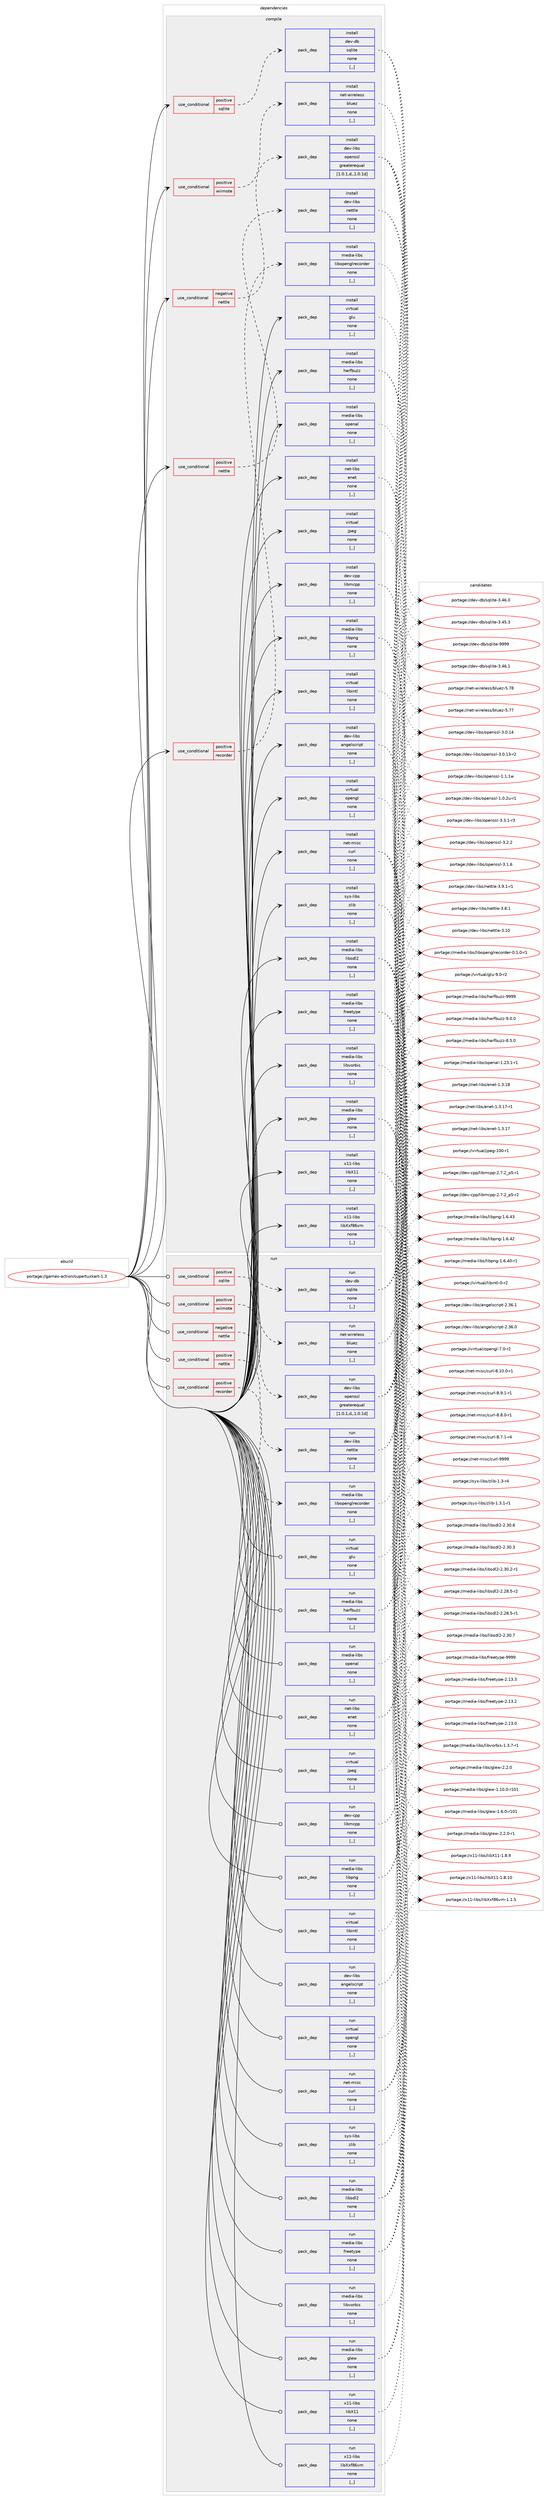 digraph prolog {

# *************
# Graph options
# *************

newrank=true;
concentrate=true;
compound=true;
graph [rankdir=LR,fontname=Helvetica,fontsize=10,ranksep=1.5];#, ranksep=2.5, nodesep=0.2];
edge  [arrowhead=vee];
node  [fontname=Helvetica,fontsize=10];

# **********
# The ebuild
# **********

subgraph cluster_leftcol {
color=gray;
label=<<i>ebuild</i>>;
id [label="portage://games-action/supertuxkart-1.3", color=red, width=4, href="../games-action/supertuxkart-1.3.svg"];
}

# ****************
# The dependencies
# ****************

subgraph cluster_midcol {
color=gray;
label=<<i>dependencies</i>>;
subgraph cluster_compile {
fillcolor="#eeeeee";
style=filled;
label=<<i>compile</i>>;
subgraph cond194283 {
dependency721179 [label=<<TABLE BORDER="0" CELLBORDER="1" CELLSPACING="0" CELLPADDING="4"><TR><TD ROWSPAN="3" CELLPADDING="10">use_conditional</TD></TR><TR><TD>negative</TD></TR><TR><TD>nettle</TD></TR></TABLE>>, shape=none, color=red];
subgraph pack521825 {
dependency721180 [label=<<TABLE BORDER="0" CELLBORDER="1" CELLSPACING="0" CELLPADDING="4" WIDTH="220"><TR><TD ROWSPAN="6" CELLPADDING="30">pack_dep</TD></TR><TR><TD WIDTH="110">install</TD></TR><TR><TD>dev-libs</TD></TR><TR><TD>openssl</TD></TR><TR><TD>greaterequal</TD></TR><TR><TD>[1.0.1,d,,1.0.1d]</TD></TR></TABLE>>, shape=none, color=blue];
}
dependency721179:e -> dependency721180:w [weight=20,style="dashed",arrowhead="vee"];
}
id:e -> dependency721179:w [weight=20,style="solid",arrowhead="vee"];
subgraph cond194284 {
dependency721181 [label=<<TABLE BORDER="0" CELLBORDER="1" CELLSPACING="0" CELLPADDING="4"><TR><TD ROWSPAN="3" CELLPADDING="10">use_conditional</TD></TR><TR><TD>positive</TD></TR><TR><TD>nettle</TD></TR></TABLE>>, shape=none, color=red];
subgraph pack521826 {
dependency721182 [label=<<TABLE BORDER="0" CELLBORDER="1" CELLSPACING="0" CELLPADDING="4" WIDTH="220"><TR><TD ROWSPAN="6" CELLPADDING="30">pack_dep</TD></TR><TR><TD WIDTH="110">install</TD></TR><TR><TD>dev-libs</TD></TR><TR><TD>nettle</TD></TR><TR><TD>none</TD></TR><TR><TD>[,,]</TD></TR></TABLE>>, shape=none, color=blue];
}
dependency721181:e -> dependency721182:w [weight=20,style="dashed",arrowhead="vee"];
}
id:e -> dependency721181:w [weight=20,style="solid",arrowhead="vee"];
subgraph cond194285 {
dependency721183 [label=<<TABLE BORDER="0" CELLBORDER="1" CELLSPACING="0" CELLPADDING="4"><TR><TD ROWSPAN="3" CELLPADDING="10">use_conditional</TD></TR><TR><TD>positive</TD></TR><TR><TD>recorder</TD></TR></TABLE>>, shape=none, color=red];
subgraph pack521827 {
dependency721184 [label=<<TABLE BORDER="0" CELLBORDER="1" CELLSPACING="0" CELLPADDING="4" WIDTH="220"><TR><TD ROWSPAN="6" CELLPADDING="30">pack_dep</TD></TR><TR><TD WIDTH="110">install</TD></TR><TR><TD>media-libs</TD></TR><TR><TD>libopenglrecorder</TD></TR><TR><TD>none</TD></TR><TR><TD>[,,]</TD></TR></TABLE>>, shape=none, color=blue];
}
dependency721183:e -> dependency721184:w [weight=20,style="dashed",arrowhead="vee"];
}
id:e -> dependency721183:w [weight=20,style="solid",arrowhead="vee"];
subgraph cond194286 {
dependency721185 [label=<<TABLE BORDER="0" CELLBORDER="1" CELLSPACING="0" CELLPADDING="4"><TR><TD ROWSPAN="3" CELLPADDING="10">use_conditional</TD></TR><TR><TD>positive</TD></TR><TR><TD>sqlite</TD></TR></TABLE>>, shape=none, color=red];
subgraph pack521828 {
dependency721186 [label=<<TABLE BORDER="0" CELLBORDER="1" CELLSPACING="0" CELLPADDING="4" WIDTH="220"><TR><TD ROWSPAN="6" CELLPADDING="30">pack_dep</TD></TR><TR><TD WIDTH="110">install</TD></TR><TR><TD>dev-db</TD></TR><TR><TD>sqlite</TD></TR><TR><TD>none</TD></TR><TR><TD>[,,]</TD></TR></TABLE>>, shape=none, color=blue];
}
dependency721185:e -> dependency721186:w [weight=20,style="dashed",arrowhead="vee"];
}
id:e -> dependency721185:w [weight=20,style="solid",arrowhead="vee"];
subgraph cond194287 {
dependency721187 [label=<<TABLE BORDER="0" CELLBORDER="1" CELLSPACING="0" CELLPADDING="4"><TR><TD ROWSPAN="3" CELLPADDING="10">use_conditional</TD></TR><TR><TD>positive</TD></TR><TR><TD>wiimote</TD></TR></TABLE>>, shape=none, color=red];
subgraph pack521829 {
dependency721188 [label=<<TABLE BORDER="0" CELLBORDER="1" CELLSPACING="0" CELLPADDING="4" WIDTH="220"><TR><TD ROWSPAN="6" CELLPADDING="30">pack_dep</TD></TR><TR><TD WIDTH="110">install</TD></TR><TR><TD>net-wireless</TD></TR><TR><TD>bluez</TD></TR><TR><TD>none</TD></TR><TR><TD>[,,]</TD></TR></TABLE>>, shape=none, color=blue];
}
dependency721187:e -> dependency721188:w [weight=20,style="dashed",arrowhead="vee"];
}
id:e -> dependency721187:w [weight=20,style="solid",arrowhead="vee"];
subgraph pack521830 {
dependency721189 [label=<<TABLE BORDER="0" CELLBORDER="1" CELLSPACING="0" CELLPADDING="4" WIDTH="220"><TR><TD ROWSPAN="6" CELLPADDING="30">pack_dep</TD></TR><TR><TD WIDTH="110">install</TD></TR><TR><TD>dev-cpp</TD></TR><TR><TD>libmcpp</TD></TR><TR><TD>none</TD></TR><TR><TD>[,,]</TD></TR></TABLE>>, shape=none, color=blue];
}
id:e -> dependency721189:w [weight=20,style="solid",arrowhead="vee"];
subgraph pack521831 {
dependency721190 [label=<<TABLE BORDER="0" CELLBORDER="1" CELLSPACING="0" CELLPADDING="4" WIDTH="220"><TR><TD ROWSPAN="6" CELLPADDING="30">pack_dep</TD></TR><TR><TD WIDTH="110">install</TD></TR><TR><TD>dev-libs</TD></TR><TR><TD>angelscript</TD></TR><TR><TD>none</TD></TR><TR><TD>[,,]</TD></TR></TABLE>>, shape=none, color=blue];
}
id:e -> dependency721190:w [weight=20,style="solid",arrowhead="vee"];
subgraph pack521832 {
dependency721191 [label=<<TABLE BORDER="0" CELLBORDER="1" CELLSPACING="0" CELLPADDING="4" WIDTH="220"><TR><TD ROWSPAN="6" CELLPADDING="30">pack_dep</TD></TR><TR><TD WIDTH="110">install</TD></TR><TR><TD>media-libs</TD></TR><TR><TD>freetype</TD></TR><TR><TD>none</TD></TR><TR><TD>[,,]</TD></TR></TABLE>>, shape=none, color=blue];
}
id:e -> dependency721191:w [weight=20,style="solid",arrowhead="vee"];
subgraph pack521833 {
dependency721192 [label=<<TABLE BORDER="0" CELLBORDER="1" CELLSPACING="0" CELLPADDING="4" WIDTH="220"><TR><TD ROWSPAN="6" CELLPADDING="30">pack_dep</TD></TR><TR><TD WIDTH="110">install</TD></TR><TR><TD>media-libs</TD></TR><TR><TD>glew</TD></TR><TR><TD>none</TD></TR><TR><TD>[,,]</TD></TR></TABLE>>, shape=none, color=blue];
}
id:e -> dependency721192:w [weight=20,style="solid",arrowhead="vee"];
subgraph pack521834 {
dependency721193 [label=<<TABLE BORDER="0" CELLBORDER="1" CELLSPACING="0" CELLPADDING="4" WIDTH="220"><TR><TD ROWSPAN="6" CELLPADDING="30">pack_dep</TD></TR><TR><TD WIDTH="110">install</TD></TR><TR><TD>media-libs</TD></TR><TR><TD>harfbuzz</TD></TR><TR><TD>none</TD></TR><TR><TD>[,,]</TD></TR></TABLE>>, shape=none, color=blue];
}
id:e -> dependency721193:w [weight=20,style="solid",arrowhead="vee"];
subgraph pack521835 {
dependency721194 [label=<<TABLE BORDER="0" CELLBORDER="1" CELLSPACING="0" CELLPADDING="4" WIDTH="220"><TR><TD ROWSPAN="6" CELLPADDING="30">pack_dep</TD></TR><TR><TD WIDTH="110">install</TD></TR><TR><TD>media-libs</TD></TR><TR><TD>libpng</TD></TR><TR><TD>none</TD></TR><TR><TD>[,,]</TD></TR></TABLE>>, shape=none, color=blue];
}
id:e -> dependency721194:w [weight=20,style="solid",arrowhead="vee"];
subgraph pack521836 {
dependency721195 [label=<<TABLE BORDER="0" CELLBORDER="1" CELLSPACING="0" CELLPADDING="4" WIDTH="220"><TR><TD ROWSPAN="6" CELLPADDING="30">pack_dep</TD></TR><TR><TD WIDTH="110">install</TD></TR><TR><TD>media-libs</TD></TR><TR><TD>libsdl2</TD></TR><TR><TD>none</TD></TR><TR><TD>[,,]</TD></TR></TABLE>>, shape=none, color=blue];
}
id:e -> dependency721195:w [weight=20,style="solid",arrowhead="vee"];
subgraph pack521837 {
dependency721196 [label=<<TABLE BORDER="0" CELLBORDER="1" CELLSPACING="0" CELLPADDING="4" WIDTH="220"><TR><TD ROWSPAN="6" CELLPADDING="30">pack_dep</TD></TR><TR><TD WIDTH="110">install</TD></TR><TR><TD>media-libs</TD></TR><TR><TD>libvorbis</TD></TR><TR><TD>none</TD></TR><TR><TD>[,,]</TD></TR></TABLE>>, shape=none, color=blue];
}
id:e -> dependency721196:w [weight=20,style="solid",arrowhead="vee"];
subgraph pack521838 {
dependency721197 [label=<<TABLE BORDER="0" CELLBORDER="1" CELLSPACING="0" CELLPADDING="4" WIDTH="220"><TR><TD ROWSPAN="6" CELLPADDING="30">pack_dep</TD></TR><TR><TD WIDTH="110">install</TD></TR><TR><TD>media-libs</TD></TR><TR><TD>openal</TD></TR><TR><TD>none</TD></TR><TR><TD>[,,]</TD></TR></TABLE>>, shape=none, color=blue];
}
id:e -> dependency721197:w [weight=20,style="solid",arrowhead="vee"];
subgraph pack521839 {
dependency721198 [label=<<TABLE BORDER="0" CELLBORDER="1" CELLSPACING="0" CELLPADDING="4" WIDTH="220"><TR><TD ROWSPAN="6" CELLPADDING="30">pack_dep</TD></TR><TR><TD WIDTH="110">install</TD></TR><TR><TD>net-libs</TD></TR><TR><TD>enet</TD></TR><TR><TD>none</TD></TR><TR><TD>[,,]</TD></TR></TABLE>>, shape=none, color=blue];
}
id:e -> dependency721198:w [weight=20,style="solid",arrowhead="vee"];
subgraph pack521840 {
dependency721199 [label=<<TABLE BORDER="0" CELLBORDER="1" CELLSPACING="0" CELLPADDING="4" WIDTH="220"><TR><TD ROWSPAN="6" CELLPADDING="30">pack_dep</TD></TR><TR><TD WIDTH="110">install</TD></TR><TR><TD>net-misc</TD></TR><TR><TD>curl</TD></TR><TR><TD>none</TD></TR><TR><TD>[,,]</TD></TR></TABLE>>, shape=none, color=blue];
}
id:e -> dependency721199:w [weight=20,style="solid",arrowhead="vee"];
subgraph pack521841 {
dependency721200 [label=<<TABLE BORDER="0" CELLBORDER="1" CELLSPACING="0" CELLPADDING="4" WIDTH="220"><TR><TD ROWSPAN="6" CELLPADDING="30">pack_dep</TD></TR><TR><TD WIDTH="110">install</TD></TR><TR><TD>sys-libs</TD></TR><TR><TD>zlib</TD></TR><TR><TD>none</TD></TR><TR><TD>[,,]</TD></TR></TABLE>>, shape=none, color=blue];
}
id:e -> dependency721200:w [weight=20,style="solid",arrowhead="vee"];
subgraph pack521842 {
dependency721201 [label=<<TABLE BORDER="0" CELLBORDER="1" CELLSPACING="0" CELLPADDING="4" WIDTH="220"><TR><TD ROWSPAN="6" CELLPADDING="30">pack_dep</TD></TR><TR><TD WIDTH="110">install</TD></TR><TR><TD>virtual</TD></TR><TR><TD>glu</TD></TR><TR><TD>none</TD></TR><TR><TD>[,,]</TD></TR></TABLE>>, shape=none, color=blue];
}
id:e -> dependency721201:w [weight=20,style="solid",arrowhead="vee"];
subgraph pack521843 {
dependency721202 [label=<<TABLE BORDER="0" CELLBORDER="1" CELLSPACING="0" CELLPADDING="4" WIDTH="220"><TR><TD ROWSPAN="6" CELLPADDING="30">pack_dep</TD></TR><TR><TD WIDTH="110">install</TD></TR><TR><TD>virtual</TD></TR><TR><TD>jpeg</TD></TR><TR><TD>none</TD></TR><TR><TD>[,,]</TD></TR></TABLE>>, shape=none, color=blue];
}
id:e -> dependency721202:w [weight=20,style="solid",arrowhead="vee"];
subgraph pack521844 {
dependency721203 [label=<<TABLE BORDER="0" CELLBORDER="1" CELLSPACING="0" CELLPADDING="4" WIDTH="220"><TR><TD ROWSPAN="6" CELLPADDING="30">pack_dep</TD></TR><TR><TD WIDTH="110">install</TD></TR><TR><TD>virtual</TD></TR><TR><TD>libintl</TD></TR><TR><TD>none</TD></TR><TR><TD>[,,]</TD></TR></TABLE>>, shape=none, color=blue];
}
id:e -> dependency721203:w [weight=20,style="solid",arrowhead="vee"];
subgraph pack521845 {
dependency721204 [label=<<TABLE BORDER="0" CELLBORDER="1" CELLSPACING="0" CELLPADDING="4" WIDTH="220"><TR><TD ROWSPAN="6" CELLPADDING="30">pack_dep</TD></TR><TR><TD WIDTH="110">install</TD></TR><TR><TD>virtual</TD></TR><TR><TD>opengl</TD></TR><TR><TD>none</TD></TR><TR><TD>[,,]</TD></TR></TABLE>>, shape=none, color=blue];
}
id:e -> dependency721204:w [weight=20,style="solid",arrowhead="vee"];
subgraph pack521846 {
dependency721205 [label=<<TABLE BORDER="0" CELLBORDER="1" CELLSPACING="0" CELLPADDING="4" WIDTH="220"><TR><TD ROWSPAN="6" CELLPADDING="30">pack_dep</TD></TR><TR><TD WIDTH="110">install</TD></TR><TR><TD>x11-libs</TD></TR><TR><TD>libX11</TD></TR><TR><TD>none</TD></TR><TR><TD>[,,]</TD></TR></TABLE>>, shape=none, color=blue];
}
id:e -> dependency721205:w [weight=20,style="solid",arrowhead="vee"];
subgraph pack521847 {
dependency721206 [label=<<TABLE BORDER="0" CELLBORDER="1" CELLSPACING="0" CELLPADDING="4" WIDTH="220"><TR><TD ROWSPAN="6" CELLPADDING="30">pack_dep</TD></TR><TR><TD WIDTH="110">install</TD></TR><TR><TD>x11-libs</TD></TR><TR><TD>libXxf86vm</TD></TR><TR><TD>none</TD></TR><TR><TD>[,,]</TD></TR></TABLE>>, shape=none, color=blue];
}
id:e -> dependency721206:w [weight=20,style="solid",arrowhead="vee"];
}
subgraph cluster_compileandrun {
fillcolor="#eeeeee";
style=filled;
label=<<i>compile and run</i>>;
}
subgraph cluster_run {
fillcolor="#eeeeee";
style=filled;
label=<<i>run</i>>;
subgraph cond194288 {
dependency721207 [label=<<TABLE BORDER="0" CELLBORDER="1" CELLSPACING="0" CELLPADDING="4"><TR><TD ROWSPAN="3" CELLPADDING="10">use_conditional</TD></TR><TR><TD>negative</TD></TR><TR><TD>nettle</TD></TR></TABLE>>, shape=none, color=red];
subgraph pack521848 {
dependency721208 [label=<<TABLE BORDER="0" CELLBORDER="1" CELLSPACING="0" CELLPADDING="4" WIDTH="220"><TR><TD ROWSPAN="6" CELLPADDING="30">pack_dep</TD></TR><TR><TD WIDTH="110">run</TD></TR><TR><TD>dev-libs</TD></TR><TR><TD>openssl</TD></TR><TR><TD>greaterequal</TD></TR><TR><TD>[1.0.1,d,,1.0.1d]</TD></TR></TABLE>>, shape=none, color=blue];
}
dependency721207:e -> dependency721208:w [weight=20,style="dashed",arrowhead="vee"];
}
id:e -> dependency721207:w [weight=20,style="solid",arrowhead="odot"];
subgraph cond194289 {
dependency721209 [label=<<TABLE BORDER="0" CELLBORDER="1" CELLSPACING="0" CELLPADDING="4"><TR><TD ROWSPAN="3" CELLPADDING="10">use_conditional</TD></TR><TR><TD>positive</TD></TR><TR><TD>nettle</TD></TR></TABLE>>, shape=none, color=red];
subgraph pack521849 {
dependency721210 [label=<<TABLE BORDER="0" CELLBORDER="1" CELLSPACING="0" CELLPADDING="4" WIDTH="220"><TR><TD ROWSPAN="6" CELLPADDING="30">pack_dep</TD></TR><TR><TD WIDTH="110">run</TD></TR><TR><TD>dev-libs</TD></TR><TR><TD>nettle</TD></TR><TR><TD>none</TD></TR><TR><TD>[,,]</TD></TR></TABLE>>, shape=none, color=blue];
}
dependency721209:e -> dependency721210:w [weight=20,style="dashed",arrowhead="vee"];
}
id:e -> dependency721209:w [weight=20,style="solid",arrowhead="odot"];
subgraph cond194290 {
dependency721211 [label=<<TABLE BORDER="0" CELLBORDER="1" CELLSPACING="0" CELLPADDING="4"><TR><TD ROWSPAN="3" CELLPADDING="10">use_conditional</TD></TR><TR><TD>positive</TD></TR><TR><TD>recorder</TD></TR></TABLE>>, shape=none, color=red];
subgraph pack521850 {
dependency721212 [label=<<TABLE BORDER="0" CELLBORDER="1" CELLSPACING="0" CELLPADDING="4" WIDTH="220"><TR><TD ROWSPAN="6" CELLPADDING="30">pack_dep</TD></TR><TR><TD WIDTH="110">run</TD></TR><TR><TD>media-libs</TD></TR><TR><TD>libopenglrecorder</TD></TR><TR><TD>none</TD></TR><TR><TD>[,,]</TD></TR></TABLE>>, shape=none, color=blue];
}
dependency721211:e -> dependency721212:w [weight=20,style="dashed",arrowhead="vee"];
}
id:e -> dependency721211:w [weight=20,style="solid",arrowhead="odot"];
subgraph cond194291 {
dependency721213 [label=<<TABLE BORDER="0" CELLBORDER="1" CELLSPACING="0" CELLPADDING="4"><TR><TD ROWSPAN="3" CELLPADDING="10">use_conditional</TD></TR><TR><TD>positive</TD></TR><TR><TD>sqlite</TD></TR></TABLE>>, shape=none, color=red];
subgraph pack521851 {
dependency721214 [label=<<TABLE BORDER="0" CELLBORDER="1" CELLSPACING="0" CELLPADDING="4" WIDTH="220"><TR><TD ROWSPAN="6" CELLPADDING="30">pack_dep</TD></TR><TR><TD WIDTH="110">run</TD></TR><TR><TD>dev-db</TD></TR><TR><TD>sqlite</TD></TR><TR><TD>none</TD></TR><TR><TD>[,,]</TD></TR></TABLE>>, shape=none, color=blue];
}
dependency721213:e -> dependency721214:w [weight=20,style="dashed",arrowhead="vee"];
}
id:e -> dependency721213:w [weight=20,style="solid",arrowhead="odot"];
subgraph cond194292 {
dependency721215 [label=<<TABLE BORDER="0" CELLBORDER="1" CELLSPACING="0" CELLPADDING="4"><TR><TD ROWSPAN="3" CELLPADDING="10">use_conditional</TD></TR><TR><TD>positive</TD></TR><TR><TD>wiimote</TD></TR></TABLE>>, shape=none, color=red];
subgraph pack521852 {
dependency721216 [label=<<TABLE BORDER="0" CELLBORDER="1" CELLSPACING="0" CELLPADDING="4" WIDTH="220"><TR><TD ROWSPAN="6" CELLPADDING="30">pack_dep</TD></TR><TR><TD WIDTH="110">run</TD></TR><TR><TD>net-wireless</TD></TR><TR><TD>bluez</TD></TR><TR><TD>none</TD></TR><TR><TD>[,,]</TD></TR></TABLE>>, shape=none, color=blue];
}
dependency721215:e -> dependency721216:w [weight=20,style="dashed",arrowhead="vee"];
}
id:e -> dependency721215:w [weight=20,style="solid",arrowhead="odot"];
subgraph pack521853 {
dependency721217 [label=<<TABLE BORDER="0" CELLBORDER="1" CELLSPACING="0" CELLPADDING="4" WIDTH="220"><TR><TD ROWSPAN="6" CELLPADDING="30">pack_dep</TD></TR><TR><TD WIDTH="110">run</TD></TR><TR><TD>dev-cpp</TD></TR><TR><TD>libmcpp</TD></TR><TR><TD>none</TD></TR><TR><TD>[,,]</TD></TR></TABLE>>, shape=none, color=blue];
}
id:e -> dependency721217:w [weight=20,style="solid",arrowhead="odot"];
subgraph pack521854 {
dependency721218 [label=<<TABLE BORDER="0" CELLBORDER="1" CELLSPACING="0" CELLPADDING="4" WIDTH="220"><TR><TD ROWSPAN="6" CELLPADDING="30">pack_dep</TD></TR><TR><TD WIDTH="110">run</TD></TR><TR><TD>dev-libs</TD></TR><TR><TD>angelscript</TD></TR><TR><TD>none</TD></TR><TR><TD>[,,]</TD></TR></TABLE>>, shape=none, color=blue];
}
id:e -> dependency721218:w [weight=20,style="solid",arrowhead="odot"];
subgraph pack521855 {
dependency721219 [label=<<TABLE BORDER="0" CELLBORDER="1" CELLSPACING="0" CELLPADDING="4" WIDTH="220"><TR><TD ROWSPAN="6" CELLPADDING="30">pack_dep</TD></TR><TR><TD WIDTH="110">run</TD></TR><TR><TD>media-libs</TD></TR><TR><TD>freetype</TD></TR><TR><TD>none</TD></TR><TR><TD>[,,]</TD></TR></TABLE>>, shape=none, color=blue];
}
id:e -> dependency721219:w [weight=20,style="solid",arrowhead="odot"];
subgraph pack521856 {
dependency721220 [label=<<TABLE BORDER="0" CELLBORDER="1" CELLSPACING="0" CELLPADDING="4" WIDTH="220"><TR><TD ROWSPAN="6" CELLPADDING="30">pack_dep</TD></TR><TR><TD WIDTH="110">run</TD></TR><TR><TD>media-libs</TD></TR><TR><TD>glew</TD></TR><TR><TD>none</TD></TR><TR><TD>[,,]</TD></TR></TABLE>>, shape=none, color=blue];
}
id:e -> dependency721220:w [weight=20,style="solid",arrowhead="odot"];
subgraph pack521857 {
dependency721221 [label=<<TABLE BORDER="0" CELLBORDER="1" CELLSPACING="0" CELLPADDING="4" WIDTH="220"><TR><TD ROWSPAN="6" CELLPADDING="30">pack_dep</TD></TR><TR><TD WIDTH="110">run</TD></TR><TR><TD>media-libs</TD></TR><TR><TD>harfbuzz</TD></TR><TR><TD>none</TD></TR><TR><TD>[,,]</TD></TR></TABLE>>, shape=none, color=blue];
}
id:e -> dependency721221:w [weight=20,style="solid",arrowhead="odot"];
subgraph pack521858 {
dependency721222 [label=<<TABLE BORDER="0" CELLBORDER="1" CELLSPACING="0" CELLPADDING="4" WIDTH="220"><TR><TD ROWSPAN="6" CELLPADDING="30">pack_dep</TD></TR><TR><TD WIDTH="110">run</TD></TR><TR><TD>media-libs</TD></TR><TR><TD>libpng</TD></TR><TR><TD>none</TD></TR><TR><TD>[,,]</TD></TR></TABLE>>, shape=none, color=blue];
}
id:e -> dependency721222:w [weight=20,style="solid",arrowhead="odot"];
subgraph pack521859 {
dependency721223 [label=<<TABLE BORDER="0" CELLBORDER="1" CELLSPACING="0" CELLPADDING="4" WIDTH="220"><TR><TD ROWSPAN="6" CELLPADDING="30">pack_dep</TD></TR><TR><TD WIDTH="110">run</TD></TR><TR><TD>media-libs</TD></TR><TR><TD>libsdl2</TD></TR><TR><TD>none</TD></TR><TR><TD>[,,]</TD></TR></TABLE>>, shape=none, color=blue];
}
id:e -> dependency721223:w [weight=20,style="solid",arrowhead="odot"];
subgraph pack521860 {
dependency721224 [label=<<TABLE BORDER="0" CELLBORDER="1" CELLSPACING="0" CELLPADDING="4" WIDTH="220"><TR><TD ROWSPAN="6" CELLPADDING="30">pack_dep</TD></TR><TR><TD WIDTH="110">run</TD></TR><TR><TD>media-libs</TD></TR><TR><TD>libvorbis</TD></TR><TR><TD>none</TD></TR><TR><TD>[,,]</TD></TR></TABLE>>, shape=none, color=blue];
}
id:e -> dependency721224:w [weight=20,style="solid",arrowhead="odot"];
subgraph pack521861 {
dependency721225 [label=<<TABLE BORDER="0" CELLBORDER="1" CELLSPACING="0" CELLPADDING="4" WIDTH="220"><TR><TD ROWSPAN="6" CELLPADDING="30">pack_dep</TD></TR><TR><TD WIDTH="110">run</TD></TR><TR><TD>media-libs</TD></TR><TR><TD>openal</TD></TR><TR><TD>none</TD></TR><TR><TD>[,,]</TD></TR></TABLE>>, shape=none, color=blue];
}
id:e -> dependency721225:w [weight=20,style="solid",arrowhead="odot"];
subgraph pack521862 {
dependency721226 [label=<<TABLE BORDER="0" CELLBORDER="1" CELLSPACING="0" CELLPADDING="4" WIDTH="220"><TR><TD ROWSPAN="6" CELLPADDING="30">pack_dep</TD></TR><TR><TD WIDTH="110">run</TD></TR><TR><TD>net-libs</TD></TR><TR><TD>enet</TD></TR><TR><TD>none</TD></TR><TR><TD>[,,]</TD></TR></TABLE>>, shape=none, color=blue];
}
id:e -> dependency721226:w [weight=20,style="solid",arrowhead="odot"];
subgraph pack521863 {
dependency721227 [label=<<TABLE BORDER="0" CELLBORDER="1" CELLSPACING="0" CELLPADDING="4" WIDTH="220"><TR><TD ROWSPAN="6" CELLPADDING="30">pack_dep</TD></TR><TR><TD WIDTH="110">run</TD></TR><TR><TD>net-misc</TD></TR><TR><TD>curl</TD></TR><TR><TD>none</TD></TR><TR><TD>[,,]</TD></TR></TABLE>>, shape=none, color=blue];
}
id:e -> dependency721227:w [weight=20,style="solid",arrowhead="odot"];
subgraph pack521864 {
dependency721228 [label=<<TABLE BORDER="0" CELLBORDER="1" CELLSPACING="0" CELLPADDING="4" WIDTH="220"><TR><TD ROWSPAN="6" CELLPADDING="30">pack_dep</TD></TR><TR><TD WIDTH="110">run</TD></TR><TR><TD>sys-libs</TD></TR><TR><TD>zlib</TD></TR><TR><TD>none</TD></TR><TR><TD>[,,]</TD></TR></TABLE>>, shape=none, color=blue];
}
id:e -> dependency721228:w [weight=20,style="solid",arrowhead="odot"];
subgraph pack521865 {
dependency721229 [label=<<TABLE BORDER="0" CELLBORDER="1" CELLSPACING="0" CELLPADDING="4" WIDTH="220"><TR><TD ROWSPAN="6" CELLPADDING="30">pack_dep</TD></TR><TR><TD WIDTH="110">run</TD></TR><TR><TD>virtual</TD></TR><TR><TD>glu</TD></TR><TR><TD>none</TD></TR><TR><TD>[,,]</TD></TR></TABLE>>, shape=none, color=blue];
}
id:e -> dependency721229:w [weight=20,style="solid",arrowhead="odot"];
subgraph pack521866 {
dependency721230 [label=<<TABLE BORDER="0" CELLBORDER="1" CELLSPACING="0" CELLPADDING="4" WIDTH="220"><TR><TD ROWSPAN="6" CELLPADDING="30">pack_dep</TD></TR><TR><TD WIDTH="110">run</TD></TR><TR><TD>virtual</TD></TR><TR><TD>jpeg</TD></TR><TR><TD>none</TD></TR><TR><TD>[,,]</TD></TR></TABLE>>, shape=none, color=blue];
}
id:e -> dependency721230:w [weight=20,style="solid",arrowhead="odot"];
subgraph pack521867 {
dependency721231 [label=<<TABLE BORDER="0" CELLBORDER="1" CELLSPACING="0" CELLPADDING="4" WIDTH="220"><TR><TD ROWSPAN="6" CELLPADDING="30">pack_dep</TD></TR><TR><TD WIDTH="110">run</TD></TR><TR><TD>virtual</TD></TR><TR><TD>libintl</TD></TR><TR><TD>none</TD></TR><TR><TD>[,,]</TD></TR></TABLE>>, shape=none, color=blue];
}
id:e -> dependency721231:w [weight=20,style="solid",arrowhead="odot"];
subgraph pack521868 {
dependency721232 [label=<<TABLE BORDER="0" CELLBORDER="1" CELLSPACING="0" CELLPADDING="4" WIDTH="220"><TR><TD ROWSPAN="6" CELLPADDING="30">pack_dep</TD></TR><TR><TD WIDTH="110">run</TD></TR><TR><TD>virtual</TD></TR><TR><TD>opengl</TD></TR><TR><TD>none</TD></TR><TR><TD>[,,]</TD></TR></TABLE>>, shape=none, color=blue];
}
id:e -> dependency721232:w [weight=20,style="solid",arrowhead="odot"];
subgraph pack521869 {
dependency721233 [label=<<TABLE BORDER="0" CELLBORDER="1" CELLSPACING="0" CELLPADDING="4" WIDTH="220"><TR><TD ROWSPAN="6" CELLPADDING="30">pack_dep</TD></TR><TR><TD WIDTH="110">run</TD></TR><TR><TD>x11-libs</TD></TR><TR><TD>libX11</TD></TR><TR><TD>none</TD></TR><TR><TD>[,,]</TD></TR></TABLE>>, shape=none, color=blue];
}
id:e -> dependency721233:w [weight=20,style="solid",arrowhead="odot"];
subgraph pack521870 {
dependency721234 [label=<<TABLE BORDER="0" CELLBORDER="1" CELLSPACING="0" CELLPADDING="4" WIDTH="220"><TR><TD ROWSPAN="6" CELLPADDING="30">pack_dep</TD></TR><TR><TD WIDTH="110">run</TD></TR><TR><TD>x11-libs</TD></TR><TR><TD>libXxf86vm</TD></TR><TR><TD>none</TD></TR><TR><TD>[,,]</TD></TR></TABLE>>, shape=none, color=blue];
}
id:e -> dependency721234:w [weight=20,style="solid",arrowhead="odot"];
}
}

# **************
# The candidates
# **************

subgraph cluster_choices {
rank=same;
color=gray;
label=<<i>candidates</i>>;

subgraph choice521825 {
color=black;
nodesep=1;
choice1001011184510810598115471111121011101151151084551465146494511451 [label="portage://dev-libs/openssl-3.3.1-r3", color=red, width=4,href="../dev-libs/openssl-3.3.1-r3.svg"];
choice100101118451081059811547111112101110115115108455146504650 [label="portage://dev-libs/openssl-3.2.2", color=red, width=4,href="../dev-libs/openssl-3.2.2.svg"];
choice100101118451081059811547111112101110115115108455146494654 [label="portage://dev-libs/openssl-3.1.6", color=red, width=4,href="../dev-libs/openssl-3.1.6.svg"];
choice10010111845108105981154711111210111011511510845514648464952 [label="portage://dev-libs/openssl-3.0.14", color=red, width=4,href="../dev-libs/openssl-3.0.14.svg"];
choice100101118451081059811547111112101110115115108455146484649514511450 [label="portage://dev-libs/openssl-3.0.13-r2", color=red, width=4,href="../dev-libs/openssl-3.0.13-r2.svg"];
choice100101118451081059811547111112101110115115108454946494649119 [label="portage://dev-libs/openssl-1.1.1w", color=red, width=4,href="../dev-libs/openssl-1.1.1w.svg"];
choice1001011184510810598115471111121011101151151084549464846501174511449 [label="portage://dev-libs/openssl-1.0.2u-r1", color=red, width=4,href="../dev-libs/openssl-1.0.2u-r1.svg"];
dependency721180:e -> choice1001011184510810598115471111121011101151151084551465146494511451:w [style=dotted,weight="100"];
dependency721180:e -> choice100101118451081059811547111112101110115115108455146504650:w [style=dotted,weight="100"];
dependency721180:e -> choice100101118451081059811547111112101110115115108455146494654:w [style=dotted,weight="100"];
dependency721180:e -> choice10010111845108105981154711111210111011511510845514648464952:w [style=dotted,weight="100"];
dependency721180:e -> choice100101118451081059811547111112101110115115108455146484649514511450:w [style=dotted,weight="100"];
dependency721180:e -> choice100101118451081059811547111112101110115115108454946494649119:w [style=dotted,weight="100"];
dependency721180:e -> choice1001011184510810598115471111121011101151151084549464846501174511449:w [style=dotted,weight="100"];
}
subgraph choice521826 {
color=black;
nodesep=1;
choice1001011184510810598115471101011161161081014551464948 [label="portage://dev-libs/nettle-3.10", color=red, width=4,href="../dev-libs/nettle-3.10.svg"];
choice1001011184510810598115471101011161161081014551465746494511449 [label="portage://dev-libs/nettle-3.9.1-r1", color=red, width=4,href="../dev-libs/nettle-3.9.1-r1.svg"];
choice100101118451081059811547110101116116108101455146564649 [label="portage://dev-libs/nettle-3.8.1", color=red, width=4,href="../dev-libs/nettle-3.8.1.svg"];
dependency721182:e -> choice1001011184510810598115471101011161161081014551464948:w [style=dotted,weight="100"];
dependency721182:e -> choice1001011184510810598115471101011161161081014551465746494511449:w [style=dotted,weight="100"];
dependency721182:e -> choice100101118451081059811547110101116116108101455146564649:w [style=dotted,weight="100"];
}
subgraph choice521827 {
color=black;
nodesep=1;
choice1091011001059745108105981154710810598111112101110103108114101991111141001011144548464946484511449 [label="portage://media-libs/libopenglrecorder-0.1.0-r1", color=red, width=4,href="../media-libs/libopenglrecorder-0.1.0-r1.svg"];
dependency721184:e -> choice1091011001059745108105981154710810598111112101110103108114101991111141001011144548464946484511449:w [style=dotted,weight="100"];
}
subgraph choice521828 {
color=black;
nodesep=1;
choice1001011184510098471151131081051161014557575757 [label="portage://dev-db/sqlite-9999", color=red, width=4,href="../dev-db/sqlite-9999.svg"];
choice10010111845100984711511310810511610145514652544649 [label="portage://dev-db/sqlite-3.46.1", color=red, width=4,href="../dev-db/sqlite-3.46.1.svg"];
choice10010111845100984711511310810511610145514652544648 [label="portage://dev-db/sqlite-3.46.0", color=red, width=4,href="../dev-db/sqlite-3.46.0.svg"];
choice10010111845100984711511310810511610145514652534651 [label="portage://dev-db/sqlite-3.45.3", color=red, width=4,href="../dev-db/sqlite-3.45.3.svg"];
dependency721186:e -> choice1001011184510098471151131081051161014557575757:w [style=dotted,weight="100"];
dependency721186:e -> choice10010111845100984711511310810511610145514652544649:w [style=dotted,weight="100"];
dependency721186:e -> choice10010111845100984711511310810511610145514652544648:w [style=dotted,weight="100"];
dependency721186:e -> choice10010111845100984711511310810511610145514652534651:w [style=dotted,weight="100"];
}
subgraph choice521829 {
color=black;
nodesep=1;
choice1101011164511910511410110810111511547981081171011224553465556 [label="portage://net-wireless/bluez-5.78", color=red, width=4,href="../net-wireless/bluez-5.78.svg"];
choice1101011164511910511410110810111511547981081171011224553465555 [label="portage://net-wireless/bluez-5.77", color=red, width=4,href="../net-wireless/bluez-5.77.svg"];
dependency721188:e -> choice1101011164511910511410110810111511547981081171011224553465556:w [style=dotted,weight="100"];
dependency721188:e -> choice1101011164511910511410110810111511547981081171011224553465555:w [style=dotted,weight="100"];
}
subgraph choice521830 {
color=black;
nodesep=1;
choice100101118459911211247108105981099911211245504655465095112534511450 [label="portage://dev-cpp/libmcpp-2.7.2_p5-r2", color=red, width=4,href="../dev-cpp/libmcpp-2.7.2_p5-r2.svg"];
choice100101118459911211247108105981099911211245504655465095112534511449 [label="portage://dev-cpp/libmcpp-2.7.2_p5-r1", color=red, width=4,href="../dev-cpp/libmcpp-2.7.2_p5-r1.svg"];
dependency721189:e -> choice100101118459911211247108105981099911211245504655465095112534511450:w [style=dotted,weight="100"];
dependency721189:e -> choice100101118459911211247108105981099911211245504655465095112534511449:w [style=dotted,weight="100"];
}
subgraph choice521831 {
color=black;
nodesep=1;
choice100101118451081059811547971101031011081159911410511211645504651544649 [label="portage://dev-libs/angelscript-2.36.1", color=red, width=4,href="../dev-libs/angelscript-2.36.1.svg"];
choice100101118451081059811547971101031011081159911410511211645504651544648 [label="portage://dev-libs/angelscript-2.36.0", color=red, width=4,href="../dev-libs/angelscript-2.36.0.svg"];
dependency721190:e -> choice100101118451081059811547971101031011081159911410511211645504651544649:w [style=dotted,weight="100"];
dependency721190:e -> choice100101118451081059811547971101031011081159911410511211645504651544648:w [style=dotted,weight="100"];
}
subgraph choice521832 {
color=black;
nodesep=1;
choice109101100105974510810598115471021141011011161211121014557575757 [label="portage://media-libs/freetype-9999", color=red, width=4,href="../media-libs/freetype-9999.svg"];
choice1091011001059745108105981154710211410110111612111210145504649514651 [label="portage://media-libs/freetype-2.13.3", color=red, width=4,href="../media-libs/freetype-2.13.3.svg"];
choice1091011001059745108105981154710211410110111612111210145504649514650 [label="portage://media-libs/freetype-2.13.2", color=red, width=4,href="../media-libs/freetype-2.13.2.svg"];
choice1091011001059745108105981154710211410110111612111210145504649514648 [label="portage://media-libs/freetype-2.13.0", color=red, width=4,href="../media-libs/freetype-2.13.0.svg"];
dependency721191:e -> choice109101100105974510810598115471021141011011161211121014557575757:w [style=dotted,weight="100"];
dependency721191:e -> choice1091011001059745108105981154710211410110111612111210145504649514651:w [style=dotted,weight="100"];
dependency721191:e -> choice1091011001059745108105981154710211410110111612111210145504649514650:w [style=dotted,weight="100"];
dependency721191:e -> choice1091011001059745108105981154710211410110111612111210145504649514648:w [style=dotted,weight="100"];
}
subgraph choice521833 {
color=black;
nodesep=1;
choice109101100105974510810598115471031081011194550465046484511449 [label="portage://media-libs/glew-2.2.0-r1", color=red, width=4,href="../media-libs/glew-2.2.0-r1.svg"];
choice10910110010597451081059811547103108101119455046504648 [label="portage://media-libs/glew-2.2.0", color=red, width=4,href="../media-libs/glew-2.2.0.svg"];
choice109101100105974510810598115471031081011194549464948464845114494849 [label="portage://media-libs/glew-1.10.0-r101", color=red, width=4,href="../media-libs/glew-1.10.0-r101.svg"];
choice1091011001059745108105981154710310810111945494654464845114494849 [label="portage://media-libs/glew-1.6.0-r101", color=red, width=4,href="../media-libs/glew-1.6.0-r101.svg"];
dependency721192:e -> choice109101100105974510810598115471031081011194550465046484511449:w [style=dotted,weight="100"];
dependency721192:e -> choice10910110010597451081059811547103108101119455046504648:w [style=dotted,weight="100"];
dependency721192:e -> choice109101100105974510810598115471031081011194549464948464845114494849:w [style=dotted,weight="100"];
dependency721192:e -> choice1091011001059745108105981154710310810111945494654464845114494849:w [style=dotted,weight="100"];
}
subgraph choice521834 {
color=black;
nodesep=1;
choice1091011001059745108105981154710497114102981171221224557575757 [label="portage://media-libs/harfbuzz-9999", color=red, width=4,href="../media-libs/harfbuzz-9999.svg"];
choice109101100105974510810598115471049711410298117122122455746484648 [label="portage://media-libs/harfbuzz-9.0.0", color=red, width=4,href="../media-libs/harfbuzz-9.0.0.svg"];
choice109101100105974510810598115471049711410298117122122455646534648 [label="portage://media-libs/harfbuzz-8.5.0", color=red, width=4,href="../media-libs/harfbuzz-8.5.0.svg"];
dependency721193:e -> choice1091011001059745108105981154710497114102981171221224557575757:w [style=dotted,weight="100"];
dependency721193:e -> choice109101100105974510810598115471049711410298117122122455746484648:w [style=dotted,weight="100"];
dependency721193:e -> choice109101100105974510810598115471049711410298117122122455646534648:w [style=dotted,weight="100"];
}
subgraph choice521835 {
color=black;
nodesep=1;
choice109101100105974510810598115471081059811211010345494654465251 [label="portage://media-libs/libpng-1.6.43", color=red, width=4,href="../media-libs/libpng-1.6.43.svg"];
choice109101100105974510810598115471081059811211010345494654465250 [label="portage://media-libs/libpng-1.6.42", color=red, width=4,href="../media-libs/libpng-1.6.42.svg"];
choice1091011001059745108105981154710810598112110103454946544652484511449 [label="portage://media-libs/libpng-1.6.40-r1", color=red, width=4,href="../media-libs/libpng-1.6.40-r1.svg"];
dependency721194:e -> choice109101100105974510810598115471081059811211010345494654465251:w [style=dotted,weight="100"];
dependency721194:e -> choice109101100105974510810598115471081059811211010345494654465250:w [style=dotted,weight="100"];
dependency721194:e -> choice1091011001059745108105981154710810598112110103454946544652484511449:w [style=dotted,weight="100"];
}
subgraph choice521836 {
color=black;
nodesep=1;
choice10910110010597451081059811547108105981151001085045504651484655 [label="portage://media-libs/libsdl2-2.30.7", color=red, width=4,href="../media-libs/libsdl2-2.30.7.svg"];
choice10910110010597451081059811547108105981151001085045504651484654 [label="portage://media-libs/libsdl2-2.30.6", color=red, width=4,href="../media-libs/libsdl2-2.30.6.svg"];
choice10910110010597451081059811547108105981151001085045504651484651 [label="portage://media-libs/libsdl2-2.30.3", color=red, width=4,href="../media-libs/libsdl2-2.30.3.svg"];
choice109101100105974510810598115471081059811510010850455046514846504511449 [label="portage://media-libs/libsdl2-2.30.2-r1", color=red, width=4,href="../media-libs/libsdl2-2.30.2-r1.svg"];
choice109101100105974510810598115471081059811510010850455046505646534511450 [label="portage://media-libs/libsdl2-2.28.5-r2", color=red, width=4,href="../media-libs/libsdl2-2.28.5-r2.svg"];
choice109101100105974510810598115471081059811510010850455046505646534511449 [label="portage://media-libs/libsdl2-2.28.5-r1", color=red, width=4,href="../media-libs/libsdl2-2.28.5-r1.svg"];
dependency721195:e -> choice10910110010597451081059811547108105981151001085045504651484655:w [style=dotted,weight="100"];
dependency721195:e -> choice10910110010597451081059811547108105981151001085045504651484654:w [style=dotted,weight="100"];
dependency721195:e -> choice10910110010597451081059811547108105981151001085045504651484651:w [style=dotted,weight="100"];
dependency721195:e -> choice109101100105974510810598115471081059811510010850455046514846504511449:w [style=dotted,weight="100"];
dependency721195:e -> choice109101100105974510810598115471081059811510010850455046505646534511450:w [style=dotted,weight="100"];
dependency721195:e -> choice109101100105974510810598115471081059811510010850455046505646534511449:w [style=dotted,weight="100"];
}
subgraph choice521837 {
color=black;
nodesep=1;
choice1091011001059745108105981154710810598118111114981051154549465146554511449 [label="portage://media-libs/libvorbis-1.3.7-r1", color=red, width=4,href="../media-libs/libvorbis-1.3.7-r1.svg"];
dependency721196:e -> choice1091011001059745108105981154710810598118111114981051154549465146554511449:w [style=dotted,weight="100"];
}
subgraph choice521838 {
color=black;
nodesep=1;
choice1091011001059745108105981154711111210111097108454946505146494511449 [label="portage://media-libs/openal-1.23.1-r1", color=red, width=4,href="../media-libs/openal-1.23.1-r1.svg"];
dependency721197:e -> choice1091011001059745108105981154711111210111097108454946505146494511449:w [style=dotted,weight="100"];
}
subgraph choice521839 {
color=black;
nodesep=1;
choice11010111645108105981154710111010111645494651464956 [label="portage://net-libs/enet-1.3.18", color=red, width=4,href="../net-libs/enet-1.3.18.svg"];
choice110101116451081059811547101110101116454946514649554511449 [label="portage://net-libs/enet-1.3.17-r1", color=red, width=4,href="../net-libs/enet-1.3.17-r1.svg"];
choice11010111645108105981154710111010111645494651464955 [label="portage://net-libs/enet-1.3.17", color=red, width=4,href="../net-libs/enet-1.3.17.svg"];
dependency721198:e -> choice11010111645108105981154710111010111645494651464956:w [style=dotted,weight="100"];
dependency721198:e -> choice110101116451081059811547101110101116454946514649554511449:w [style=dotted,weight="100"];
dependency721198:e -> choice11010111645108105981154710111010111645494651464955:w [style=dotted,weight="100"];
}
subgraph choice521840 {
color=black;
nodesep=1;
choice110101116451091051159947991171141084557575757 [label="portage://net-misc/curl-9999", color=red, width=4,href="../net-misc/curl-9999.svg"];
choice11010111645109105115994799117114108455646494846484511449 [label="portage://net-misc/curl-8.10.0-r1", color=red, width=4,href="../net-misc/curl-8.10.0-r1.svg"];
choice110101116451091051159947991171141084556465746494511449 [label="portage://net-misc/curl-8.9.1-r1", color=red, width=4,href="../net-misc/curl-8.9.1-r1.svg"];
choice110101116451091051159947991171141084556465646484511449 [label="portage://net-misc/curl-8.8.0-r1", color=red, width=4,href="../net-misc/curl-8.8.0-r1.svg"];
choice110101116451091051159947991171141084556465546494511452 [label="portage://net-misc/curl-8.7.1-r4", color=red, width=4,href="../net-misc/curl-8.7.1-r4.svg"];
dependency721199:e -> choice110101116451091051159947991171141084557575757:w [style=dotted,weight="100"];
dependency721199:e -> choice11010111645109105115994799117114108455646494846484511449:w [style=dotted,weight="100"];
dependency721199:e -> choice110101116451091051159947991171141084556465746494511449:w [style=dotted,weight="100"];
dependency721199:e -> choice110101116451091051159947991171141084556465646484511449:w [style=dotted,weight="100"];
dependency721199:e -> choice110101116451091051159947991171141084556465546494511452:w [style=dotted,weight="100"];
}
subgraph choice521841 {
color=black;
nodesep=1;
choice115121115451081059811547122108105984549465146494511449 [label="portage://sys-libs/zlib-1.3.1-r1", color=red, width=4,href="../sys-libs/zlib-1.3.1-r1.svg"];
choice11512111545108105981154712210810598454946514511452 [label="portage://sys-libs/zlib-1.3-r4", color=red, width=4,href="../sys-libs/zlib-1.3-r4.svg"];
dependency721200:e -> choice115121115451081059811547122108105984549465146494511449:w [style=dotted,weight="100"];
dependency721200:e -> choice11512111545108105981154712210810598454946514511452:w [style=dotted,weight="100"];
}
subgraph choice521842 {
color=black;
nodesep=1;
choice1181051141161179710847103108117455746484511450 [label="portage://virtual/glu-9.0-r2", color=red, width=4,href="../virtual/glu-9.0-r2.svg"];
dependency721201:e -> choice1181051141161179710847103108117455746484511450:w [style=dotted,weight="100"];
}
subgraph choice521843 {
color=black;
nodesep=1;
choice1181051141161179710847106112101103454948484511449 [label="portage://virtual/jpeg-100-r1", color=red, width=4,href="../virtual/jpeg-100-r1.svg"];
dependency721202:e -> choice1181051141161179710847106112101103454948484511449:w [style=dotted,weight="100"];
}
subgraph choice521844 {
color=black;
nodesep=1;
choice11810511411611797108471081059810511011610845484511450 [label="portage://virtual/libintl-0-r2", color=red, width=4,href="../virtual/libintl-0-r2.svg"];
dependency721203:e -> choice11810511411611797108471081059810511011610845484511450:w [style=dotted,weight="100"];
}
subgraph choice521845 {
color=black;
nodesep=1;
choice1181051141161179710847111112101110103108455546484511450 [label="portage://virtual/opengl-7.0-r2", color=red, width=4,href="../virtual/opengl-7.0-r2.svg"];
dependency721204:e -> choice1181051141161179710847111112101110103108455546484511450:w [style=dotted,weight="100"];
}
subgraph choice521846 {
color=black;
nodesep=1;
choice12049494510810598115471081059888494945494656464948 [label="portage://x11-libs/libX11-1.8.10", color=red, width=4,href="../x11-libs/libX11-1.8.10.svg"];
choice120494945108105981154710810598884949454946564657 [label="portage://x11-libs/libX11-1.8.9", color=red, width=4,href="../x11-libs/libX11-1.8.9.svg"];
dependency721205:e -> choice12049494510810598115471081059888494945494656464948:w [style=dotted,weight="100"];
dependency721205:e -> choice120494945108105981154710810598884949454946564657:w [style=dotted,weight="100"];
}
subgraph choice521847 {
color=black;
nodesep=1;
choice120494945108105981154710810598881201025654118109454946494653 [label="portage://x11-libs/libXxf86vm-1.1.5", color=red, width=4,href="../x11-libs/libXxf86vm-1.1.5.svg"];
dependency721206:e -> choice120494945108105981154710810598881201025654118109454946494653:w [style=dotted,weight="100"];
}
subgraph choice521848 {
color=black;
nodesep=1;
choice1001011184510810598115471111121011101151151084551465146494511451 [label="portage://dev-libs/openssl-3.3.1-r3", color=red, width=4,href="../dev-libs/openssl-3.3.1-r3.svg"];
choice100101118451081059811547111112101110115115108455146504650 [label="portage://dev-libs/openssl-3.2.2", color=red, width=4,href="../dev-libs/openssl-3.2.2.svg"];
choice100101118451081059811547111112101110115115108455146494654 [label="portage://dev-libs/openssl-3.1.6", color=red, width=4,href="../dev-libs/openssl-3.1.6.svg"];
choice10010111845108105981154711111210111011511510845514648464952 [label="portage://dev-libs/openssl-3.0.14", color=red, width=4,href="../dev-libs/openssl-3.0.14.svg"];
choice100101118451081059811547111112101110115115108455146484649514511450 [label="portage://dev-libs/openssl-3.0.13-r2", color=red, width=4,href="../dev-libs/openssl-3.0.13-r2.svg"];
choice100101118451081059811547111112101110115115108454946494649119 [label="portage://dev-libs/openssl-1.1.1w", color=red, width=4,href="../dev-libs/openssl-1.1.1w.svg"];
choice1001011184510810598115471111121011101151151084549464846501174511449 [label="portage://dev-libs/openssl-1.0.2u-r1", color=red, width=4,href="../dev-libs/openssl-1.0.2u-r1.svg"];
dependency721208:e -> choice1001011184510810598115471111121011101151151084551465146494511451:w [style=dotted,weight="100"];
dependency721208:e -> choice100101118451081059811547111112101110115115108455146504650:w [style=dotted,weight="100"];
dependency721208:e -> choice100101118451081059811547111112101110115115108455146494654:w [style=dotted,weight="100"];
dependency721208:e -> choice10010111845108105981154711111210111011511510845514648464952:w [style=dotted,weight="100"];
dependency721208:e -> choice100101118451081059811547111112101110115115108455146484649514511450:w [style=dotted,weight="100"];
dependency721208:e -> choice100101118451081059811547111112101110115115108454946494649119:w [style=dotted,weight="100"];
dependency721208:e -> choice1001011184510810598115471111121011101151151084549464846501174511449:w [style=dotted,weight="100"];
}
subgraph choice521849 {
color=black;
nodesep=1;
choice1001011184510810598115471101011161161081014551464948 [label="portage://dev-libs/nettle-3.10", color=red, width=4,href="../dev-libs/nettle-3.10.svg"];
choice1001011184510810598115471101011161161081014551465746494511449 [label="portage://dev-libs/nettle-3.9.1-r1", color=red, width=4,href="../dev-libs/nettle-3.9.1-r1.svg"];
choice100101118451081059811547110101116116108101455146564649 [label="portage://dev-libs/nettle-3.8.1", color=red, width=4,href="../dev-libs/nettle-3.8.1.svg"];
dependency721210:e -> choice1001011184510810598115471101011161161081014551464948:w [style=dotted,weight="100"];
dependency721210:e -> choice1001011184510810598115471101011161161081014551465746494511449:w [style=dotted,weight="100"];
dependency721210:e -> choice100101118451081059811547110101116116108101455146564649:w [style=dotted,weight="100"];
}
subgraph choice521850 {
color=black;
nodesep=1;
choice1091011001059745108105981154710810598111112101110103108114101991111141001011144548464946484511449 [label="portage://media-libs/libopenglrecorder-0.1.0-r1", color=red, width=4,href="../media-libs/libopenglrecorder-0.1.0-r1.svg"];
dependency721212:e -> choice1091011001059745108105981154710810598111112101110103108114101991111141001011144548464946484511449:w [style=dotted,weight="100"];
}
subgraph choice521851 {
color=black;
nodesep=1;
choice1001011184510098471151131081051161014557575757 [label="portage://dev-db/sqlite-9999", color=red, width=4,href="../dev-db/sqlite-9999.svg"];
choice10010111845100984711511310810511610145514652544649 [label="portage://dev-db/sqlite-3.46.1", color=red, width=4,href="../dev-db/sqlite-3.46.1.svg"];
choice10010111845100984711511310810511610145514652544648 [label="portage://dev-db/sqlite-3.46.0", color=red, width=4,href="../dev-db/sqlite-3.46.0.svg"];
choice10010111845100984711511310810511610145514652534651 [label="portage://dev-db/sqlite-3.45.3", color=red, width=4,href="../dev-db/sqlite-3.45.3.svg"];
dependency721214:e -> choice1001011184510098471151131081051161014557575757:w [style=dotted,weight="100"];
dependency721214:e -> choice10010111845100984711511310810511610145514652544649:w [style=dotted,weight="100"];
dependency721214:e -> choice10010111845100984711511310810511610145514652544648:w [style=dotted,weight="100"];
dependency721214:e -> choice10010111845100984711511310810511610145514652534651:w [style=dotted,weight="100"];
}
subgraph choice521852 {
color=black;
nodesep=1;
choice1101011164511910511410110810111511547981081171011224553465556 [label="portage://net-wireless/bluez-5.78", color=red, width=4,href="../net-wireless/bluez-5.78.svg"];
choice1101011164511910511410110810111511547981081171011224553465555 [label="portage://net-wireless/bluez-5.77", color=red, width=4,href="../net-wireless/bluez-5.77.svg"];
dependency721216:e -> choice1101011164511910511410110810111511547981081171011224553465556:w [style=dotted,weight="100"];
dependency721216:e -> choice1101011164511910511410110810111511547981081171011224553465555:w [style=dotted,weight="100"];
}
subgraph choice521853 {
color=black;
nodesep=1;
choice100101118459911211247108105981099911211245504655465095112534511450 [label="portage://dev-cpp/libmcpp-2.7.2_p5-r2", color=red, width=4,href="../dev-cpp/libmcpp-2.7.2_p5-r2.svg"];
choice100101118459911211247108105981099911211245504655465095112534511449 [label="portage://dev-cpp/libmcpp-2.7.2_p5-r1", color=red, width=4,href="../dev-cpp/libmcpp-2.7.2_p5-r1.svg"];
dependency721217:e -> choice100101118459911211247108105981099911211245504655465095112534511450:w [style=dotted,weight="100"];
dependency721217:e -> choice100101118459911211247108105981099911211245504655465095112534511449:w [style=dotted,weight="100"];
}
subgraph choice521854 {
color=black;
nodesep=1;
choice100101118451081059811547971101031011081159911410511211645504651544649 [label="portage://dev-libs/angelscript-2.36.1", color=red, width=4,href="../dev-libs/angelscript-2.36.1.svg"];
choice100101118451081059811547971101031011081159911410511211645504651544648 [label="portage://dev-libs/angelscript-2.36.0", color=red, width=4,href="../dev-libs/angelscript-2.36.0.svg"];
dependency721218:e -> choice100101118451081059811547971101031011081159911410511211645504651544649:w [style=dotted,weight="100"];
dependency721218:e -> choice100101118451081059811547971101031011081159911410511211645504651544648:w [style=dotted,weight="100"];
}
subgraph choice521855 {
color=black;
nodesep=1;
choice109101100105974510810598115471021141011011161211121014557575757 [label="portage://media-libs/freetype-9999", color=red, width=4,href="../media-libs/freetype-9999.svg"];
choice1091011001059745108105981154710211410110111612111210145504649514651 [label="portage://media-libs/freetype-2.13.3", color=red, width=4,href="../media-libs/freetype-2.13.3.svg"];
choice1091011001059745108105981154710211410110111612111210145504649514650 [label="portage://media-libs/freetype-2.13.2", color=red, width=4,href="../media-libs/freetype-2.13.2.svg"];
choice1091011001059745108105981154710211410110111612111210145504649514648 [label="portage://media-libs/freetype-2.13.0", color=red, width=4,href="../media-libs/freetype-2.13.0.svg"];
dependency721219:e -> choice109101100105974510810598115471021141011011161211121014557575757:w [style=dotted,weight="100"];
dependency721219:e -> choice1091011001059745108105981154710211410110111612111210145504649514651:w [style=dotted,weight="100"];
dependency721219:e -> choice1091011001059745108105981154710211410110111612111210145504649514650:w [style=dotted,weight="100"];
dependency721219:e -> choice1091011001059745108105981154710211410110111612111210145504649514648:w [style=dotted,weight="100"];
}
subgraph choice521856 {
color=black;
nodesep=1;
choice109101100105974510810598115471031081011194550465046484511449 [label="portage://media-libs/glew-2.2.0-r1", color=red, width=4,href="../media-libs/glew-2.2.0-r1.svg"];
choice10910110010597451081059811547103108101119455046504648 [label="portage://media-libs/glew-2.2.0", color=red, width=4,href="../media-libs/glew-2.2.0.svg"];
choice109101100105974510810598115471031081011194549464948464845114494849 [label="portage://media-libs/glew-1.10.0-r101", color=red, width=4,href="../media-libs/glew-1.10.0-r101.svg"];
choice1091011001059745108105981154710310810111945494654464845114494849 [label="portage://media-libs/glew-1.6.0-r101", color=red, width=4,href="../media-libs/glew-1.6.0-r101.svg"];
dependency721220:e -> choice109101100105974510810598115471031081011194550465046484511449:w [style=dotted,weight="100"];
dependency721220:e -> choice10910110010597451081059811547103108101119455046504648:w [style=dotted,weight="100"];
dependency721220:e -> choice109101100105974510810598115471031081011194549464948464845114494849:w [style=dotted,weight="100"];
dependency721220:e -> choice1091011001059745108105981154710310810111945494654464845114494849:w [style=dotted,weight="100"];
}
subgraph choice521857 {
color=black;
nodesep=1;
choice1091011001059745108105981154710497114102981171221224557575757 [label="portage://media-libs/harfbuzz-9999", color=red, width=4,href="../media-libs/harfbuzz-9999.svg"];
choice109101100105974510810598115471049711410298117122122455746484648 [label="portage://media-libs/harfbuzz-9.0.0", color=red, width=4,href="../media-libs/harfbuzz-9.0.0.svg"];
choice109101100105974510810598115471049711410298117122122455646534648 [label="portage://media-libs/harfbuzz-8.5.0", color=red, width=4,href="../media-libs/harfbuzz-8.5.0.svg"];
dependency721221:e -> choice1091011001059745108105981154710497114102981171221224557575757:w [style=dotted,weight="100"];
dependency721221:e -> choice109101100105974510810598115471049711410298117122122455746484648:w [style=dotted,weight="100"];
dependency721221:e -> choice109101100105974510810598115471049711410298117122122455646534648:w [style=dotted,weight="100"];
}
subgraph choice521858 {
color=black;
nodesep=1;
choice109101100105974510810598115471081059811211010345494654465251 [label="portage://media-libs/libpng-1.6.43", color=red, width=4,href="../media-libs/libpng-1.6.43.svg"];
choice109101100105974510810598115471081059811211010345494654465250 [label="portage://media-libs/libpng-1.6.42", color=red, width=4,href="../media-libs/libpng-1.6.42.svg"];
choice1091011001059745108105981154710810598112110103454946544652484511449 [label="portage://media-libs/libpng-1.6.40-r1", color=red, width=4,href="../media-libs/libpng-1.6.40-r1.svg"];
dependency721222:e -> choice109101100105974510810598115471081059811211010345494654465251:w [style=dotted,weight="100"];
dependency721222:e -> choice109101100105974510810598115471081059811211010345494654465250:w [style=dotted,weight="100"];
dependency721222:e -> choice1091011001059745108105981154710810598112110103454946544652484511449:w [style=dotted,weight="100"];
}
subgraph choice521859 {
color=black;
nodesep=1;
choice10910110010597451081059811547108105981151001085045504651484655 [label="portage://media-libs/libsdl2-2.30.7", color=red, width=4,href="../media-libs/libsdl2-2.30.7.svg"];
choice10910110010597451081059811547108105981151001085045504651484654 [label="portage://media-libs/libsdl2-2.30.6", color=red, width=4,href="../media-libs/libsdl2-2.30.6.svg"];
choice10910110010597451081059811547108105981151001085045504651484651 [label="portage://media-libs/libsdl2-2.30.3", color=red, width=4,href="../media-libs/libsdl2-2.30.3.svg"];
choice109101100105974510810598115471081059811510010850455046514846504511449 [label="portage://media-libs/libsdl2-2.30.2-r1", color=red, width=4,href="../media-libs/libsdl2-2.30.2-r1.svg"];
choice109101100105974510810598115471081059811510010850455046505646534511450 [label="portage://media-libs/libsdl2-2.28.5-r2", color=red, width=4,href="../media-libs/libsdl2-2.28.5-r2.svg"];
choice109101100105974510810598115471081059811510010850455046505646534511449 [label="portage://media-libs/libsdl2-2.28.5-r1", color=red, width=4,href="../media-libs/libsdl2-2.28.5-r1.svg"];
dependency721223:e -> choice10910110010597451081059811547108105981151001085045504651484655:w [style=dotted,weight="100"];
dependency721223:e -> choice10910110010597451081059811547108105981151001085045504651484654:w [style=dotted,weight="100"];
dependency721223:e -> choice10910110010597451081059811547108105981151001085045504651484651:w [style=dotted,weight="100"];
dependency721223:e -> choice109101100105974510810598115471081059811510010850455046514846504511449:w [style=dotted,weight="100"];
dependency721223:e -> choice109101100105974510810598115471081059811510010850455046505646534511450:w [style=dotted,weight="100"];
dependency721223:e -> choice109101100105974510810598115471081059811510010850455046505646534511449:w [style=dotted,weight="100"];
}
subgraph choice521860 {
color=black;
nodesep=1;
choice1091011001059745108105981154710810598118111114981051154549465146554511449 [label="portage://media-libs/libvorbis-1.3.7-r1", color=red, width=4,href="../media-libs/libvorbis-1.3.7-r1.svg"];
dependency721224:e -> choice1091011001059745108105981154710810598118111114981051154549465146554511449:w [style=dotted,weight="100"];
}
subgraph choice521861 {
color=black;
nodesep=1;
choice1091011001059745108105981154711111210111097108454946505146494511449 [label="portage://media-libs/openal-1.23.1-r1", color=red, width=4,href="../media-libs/openal-1.23.1-r1.svg"];
dependency721225:e -> choice1091011001059745108105981154711111210111097108454946505146494511449:w [style=dotted,weight="100"];
}
subgraph choice521862 {
color=black;
nodesep=1;
choice11010111645108105981154710111010111645494651464956 [label="portage://net-libs/enet-1.3.18", color=red, width=4,href="../net-libs/enet-1.3.18.svg"];
choice110101116451081059811547101110101116454946514649554511449 [label="portage://net-libs/enet-1.3.17-r1", color=red, width=4,href="../net-libs/enet-1.3.17-r1.svg"];
choice11010111645108105981154710111010111645494651464955 [label="portage://net-libs/enet-1.3.17", color=red, width=4,href="../net-libs/enet-1.3.17.svg"];
dependency721226:e -> choice11010111645108105981154710111010111645494651464956:w [style=dotted,weight="100"];
dependency721226:e -> choice110101116451081059811547101110101116454946514649554511449:w [style=dotted,weight="100"];
dependency721226:e -> choice11010111645108105981154710111010111645494651464955:w [style=dotted,weight="100"];
}
subgraph choice521863 {
color=black;
nodesep=1;
choice110101116451091051159947991171141084557575757 [label="portage://net-misc/curl-9999", color=red, width=4,href="../net-misc/curl-9999.svg"];
choice11010111645109105115994799117114108455646494846484511449 [label="portage://net-misc/curl-8.10.0-r1", color=red, width=4,href="../net-misc/curl-8.10.0-r1.svg"];
choice110101116451091051159947991171141084556465746494511449 [label="portage://net-misc/curl-8.9.1-r1", color=red, width=4,href="../net-misc/curl-8.9.1-r1.svg"];
choice110101116451091051159947991171141084556465646484511449 [label="portage://net-misc/curl-8.8.0-r1", color=red, width=4,href="../net-misc/curl-8.8.0-r1.svg"];
choice110101116451091051159947991171141084556465546494511452 [label="portage://net-misc/curl-8.7.1-r4", color=red, width=4,href="../net-misc/curl-8.7.1-r4.svg"];
dependency721227:e -> choice110101116451091051159947991171141084557575757:w [style=dotted,weight="100"];
dependency721227:e -> choice11010111645109105115994799117114108455646494846484511449:w [style=dotted,weight="100"];
dependency721227:e -> choice110101116451091051159947991171141084556465746494511449:w [style=dotted,weight="100"];
dependency721227:e -> choice110101116451091051159947991171141084556465646484511449:w [style=dotted,weight="100"];
dependency721227:e -> choice110101116451091051159947991171141084556465546494511452:w [style=dotted,weight="100"];
}
subgraph choice521864 {
color=black;
nodesep=1;
choice115121115451081059811547122108105984549465146494511449 [label="portage://sys-libs/zlib-1.3.1-r1", color=red, width=4,href="../sys-libs/zlib-1.3.1-r1.svg"];
choice11512111545108105981154712210810598454946514511452 [label="portage://sys-libs/zlib-1.3-r4", color=red, width=4,href="../sys-libs/zlib-1.3-r4.svg"];
dependency721228:e -> choice115121115451081059811547122108105984549465146494511449:w [style=dotted,weight="100"];
dependency721228:e -> choice11512111545108105981154712210810598454946514511452:w [style=dotted,weight="100"];
}
subgraph choice521865 {
color=black;
nodesep=1;
choice1181051141161179710847103108117455746484511450 [label="portage://virtual/glu-9.0-r2", color=red, width=4,href="../virtual/glu-9.0-r2.svg"];
dependency721229:e -> choice1181051141161179710847103108117455746484511450:w [style=dotted,weight="100"];
}
subgraph choice521866 {
color=black;
nodesep=1;
choice1181051141161179710847106112101103454948484511449 [label="portage://virtual/jpeg-100-r1", color=red, width=4,href="../virtual/jpeg-100-r1.svg"];
dependency721230:e -> choice1181051141161179710847106112101103454948484511449:w [style=dotted,weight="100"];
}
subgraph choice521867 {
color=black;
nodesep=1;
choice11810511411611797108471081059810511011610845484511450 [label="portage://virtual/libintl-0-r2", color=red, width=4,href="../virtual/libintl-0-r2.svg"];
dependency721231:e -> choice11810511411611797108471081059810511011610845484511450:w [style=dotted,weight="100"];
}
subgraph choice521868 {
color=black;
nodesep=1;
choice1181051141161179710847111112101110103108455546484511450 [label="portage://virtual/opengl-7.0-r2", color=red, width=4,href="../virtual/opengl-7.0-r2.svg"];
dependency721232:e -> choice1181051141161179710847111112101110103108455546484511450:w [style=dotted,weight="100"];
}
subgraph choice521869 {
color=black;
nodesep=1;
choice12049494510810598115471081059888494945494656464948 [label="portage://x11-libs/libX11-1.8.10", color=red, width=4,href="../x11-libs/libX11-1.8.10.svg"];
choice120494945108105981154710810598884949454946564657 [label="portage://x11-libs/libX11-1.8.9", color=red, width=4,href="../x11-libs/libX11-1.8.9.svg"];
dependency721233:e -> choice12049494510810598115471081059888494945494656464948:w [style=dotted,weight="100"];
dependency721233:e -> choice120494945108105981154710810598884949454946564657:w [style=dotted,weight="100"];
}
subgraph choice521870 {
color=black;
nodesep=1;
choice120494945108105981154710810598881201025654118109454946494653 [label="portage://x11-libs/libXxf86vm-1.1.5", color=red, width=4,href="../x11-libs/libXxf86vm-1.1.5.svg"];
dependency721234:e -> choice120494945108105981154710810598881201025654118109454946494653:w [style=dotted,weight="100"];
}
}

}
